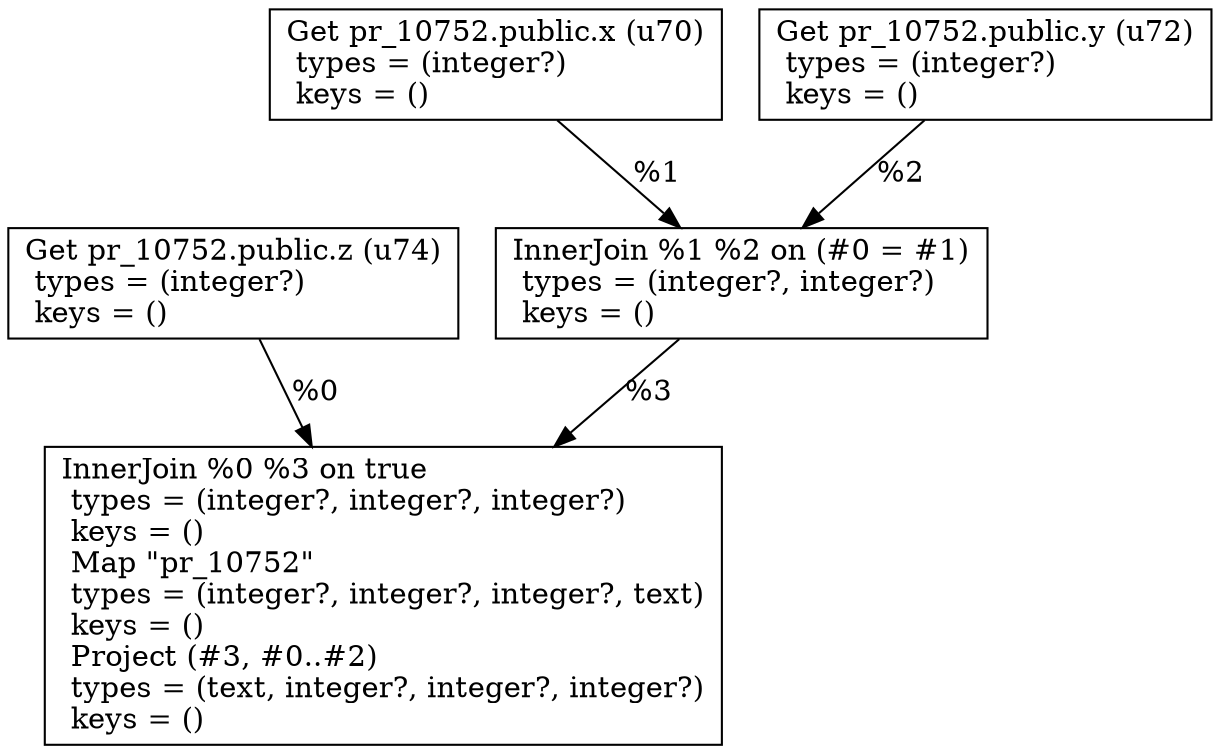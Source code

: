 digraph G {
    node0 [shape = record, label=" Get pr_10752.public.z (u74)\l  types = (integer?)\l  keys = ()\l"]
    node1 [shape = record, label=" Get pr_10752.public.x (u70)\l  types = (integer?)\l  keys = ()\l"]
    node2 [shape = record, label=" Get pr_10752.public.y (u72)\l  types = (integer?)\l  keys = ()\l"]
    node3 [shape = record, label=" InnerJoin %1 %2 on (#0 = #1)\l  types = (integer?, integer?)\l  keys = ()\l"]
    node4 [shape = record, label=" InnerJoin %0 %3 on true\l  types = (integer?, integer?, integer?)\l  keys = ()\l Map \"pr_10752\"\l  types = (integer?, integer?, integer?, text)\l  keys = ()\l Project (#3, #0..#2)\l  types = (text, integer?, integer?, integer?)\l  keys = ()\l"]
    node2 -> node3 [label = "%2\l"]
    node1 -> node3 [label = "%1\l"]
    node0 -> node4 [label = "%0\l"]
    node3 -> node4 [label = "%3\l"]
}
